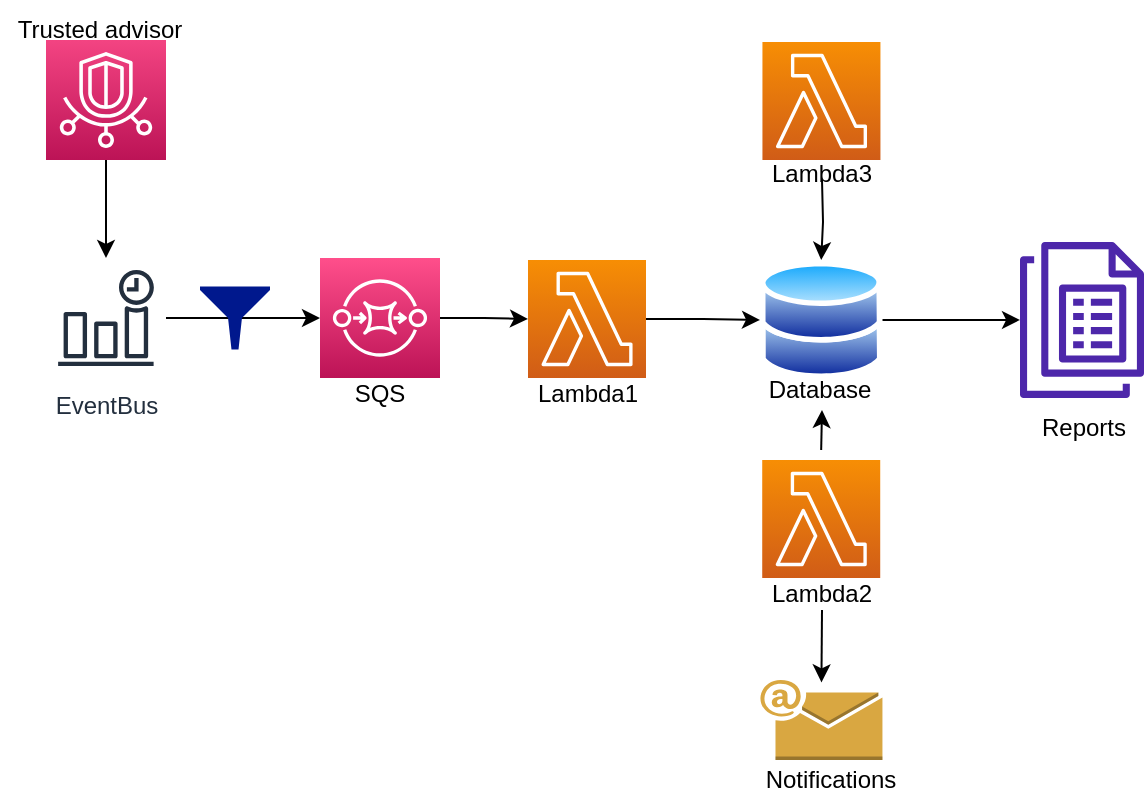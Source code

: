 <mxfile version="21.4.0" type="github">
  <diagram name="Page-1" id="t_iNMAhHm-LLwGjUOS0Z">
    <mxGraphModel dx="1418" dy="732" grid="1" gridSize="10" guides="1" tooltips="1" connect="1" arrows="1" fold="1" page="1" pageScale="1" pageWidth="827" pageHeight="1169" math="0" shadow="0">
      <root>
        <mxCell id="0" />
        <mxCell id="1" parent="0" />
        <mxCell id="zD13dyGdP_NljmLLcGju-31" style="edgeStyle=orthogonalEdgeStyle;rounded=0;orthogonalLoop=1;jettySize=auto;html=1;entryX=0;entryY=0.5;entryDx=0;entryDy=0;entryPerimeter=0;" edge="1" parent="1" source="zD13dyGdP_NljmLLcGju-1" target="zD13dyGdP_NljmLLcGju-2">
          <mxGeometry relative="1" as="geometry" />
        </mxCell>
        <mxCell id="zD13dyGdP_NljmLLcGju-1" value="EventBus" style="sketch=0;outlineConnect=0;fontColor=#232F3E;gradientColor=none;strokeColor=#232F3E;fillColor=#ffffff;dashed=0;verticalLabelPosition=bottom;verticalAlign=top;align=center;html=1;fontSize=12;fontStyle=0;aspect=fixed;shape=mxgraph.aws4.resourceIcon;resIcon=mxgraph.aws4.event_time_based;" vertex="1" parent="1">
          <mxGeometry x="143" y="209" width="60" height="60" as="geometry" />
        </mxCell>
        <mxCell id="zD13dyGdP_NljmLLcGju-11" style="edgeStyle=orthogonalEdgeStyle;rounded=0;orthogonalLoop=1;jettySize=auto;html=1;entryX=0;entryY=0.5;entryDx=0;entryDy=0;entryPerimeter=0;" edge="1" parent="1" source="zD13dyGdP_NljmLLcGju-2" target="zD13dyGdP_NljmLLcGju-3">
          <mxGeometry relative="1" as="geometry" />
        </mxCell>
        <mxCell id="zD13dyGdP_NljmLLcGju-2" value="" style="sketch=0;points=[[0,0,0],[0.25,0,0],[0.5,0,0],[0.75,0,0],[1,0,0],[0,1,0],[0.25,1,0],[0.5,1,0],[0.75,1,0],[1,1,0],[0,0.25,0],[0,0.5,0],[0,0.75,0],[1,0.25,0],[1,0.5,0],[1,0.75,0]];outlineConnect=0;fontColor=#232F3E;gradientColor=#FF4F8B;gradientDirection=north;fillColor=#BC1356;strokeColor=#ffffff;dashed=0;verticalLabelPosition=bottom;verticalAlign=top;align=center;html=1;fontSize=12;fontStyle=0;aspect=fixed;shape=mxgraph.aws4.resourceIcon;resIcon=mxgraph.aws4.sqs;" vertex="1" parent="1">
          <mxGeometry x="280" y="209" width="60" height="60" as="geometry" />
        </mxCell>
        <mxCell id="zD13dyGdP_NljmLLcGju-12" style="edgeStyle=orthogonalEdgeStyle;rounded=0;orthogonalLoop=1;jettySize=auto;html=1;entryX=0;entryY=0.5;entryDx=0;entryDy=0;" edge="1" parent="1" source="zD13dyGdP_NljmLLcGju-3" target="zD13dyGdP_NljmLLcGju-6">
          <mxGeometry relative="1" as="geometry" />
        </mxCell>
        <mxCell id="zD13dyGdP_NljmLLcGju-3" value="" style="sketch=0;points=[[0,0,0],[0.25,0,0],[0.5,0,0],[0.75,0,0],[1,0,0],[0,1,0],[0.25,1,0],[0.5,1,0],[0.75,1,0],[1,1,0],[0,0.25,0],[0,0.5,0],[0,0.75,0],[1,0.25,0],[1,0.5,0],[1,0.75,0]];outlineConnect=0;fontColor=#232F3E;gradientColor=#F78E04;gradientDirection=north;fillColor=#D05C17;strokeColor=#ffffff;dashed=0;verticalLabelPosition=bottom;verticalAlign=top;align=center;html=1;fontSize=12;fontStyle=0;aspect=fixed;shape=mxgraph.aws4.resourceIcon;resIcon=mxgraph.aws4.lambda;" vertex="1" parent="1">
          <mxGeometry x="384" y="210" width="59" height="59" as="geometry" />
        </mxCell>
        <mxCell id="zD13dyGdP_NljmLLcGju-14" style="edgeStyle=orthogonalEdgeStyle;rounded=0;orthogonalLoop=1;jettySize=auto;html=1;" edge="1" parent="1">
          <mxGeometry relative="1" as="geometry">
            <mxPoint x="530.583" y="305" as="sourcePoint" />
            <mxPoint x="531" y="285" as="targetPoint" />
          </mxGeometry>
        </mxCell>
        <mxCell id="zD13dyGdP_NljmLLcGju-15" style="edgeStyle=orthogonalEdgeStyle;rounded=0;orthogonalLoop=1;jettySize=auto;html=1;entryX=0.5;entryY=0.155;entryDx=0;entryDy=0;entryPerimeter=0;" edge="1" parent="1">
          <mxGeometry relative="1" as="geometry">
            <mxPoint x="531" y="385" as="sourcePoint" />
            <mxPoint x="530.72" y="421.2" as="targetPoint" />
          </mxGeometry>
        </mxCell>
        <mxCell id="zD13dyGdP_NljmLLcGju-4" value="" style="sketch=0;points=[[0,0,0],[0.25,0,0],[0.5,0,0],[0.75,0,0],[1,0,0],[0,1,0],[0.25,1,0],[0.5,1,0],[0.75,1,0],[1,1,0],[0,0.25,0],[0,0.5,0],[0,0.75,0],[1,0.25,0],[1,0.5,0],[1,0.75,0]];outlineConnect=0;fontColor=#232F3E;gradientColor=#F78E04;gradientDirection=north;fillColor=#D05C17;strokeColor=#ffffff;dashed=0;verticalLabelPosition=bottom;verticalAlign=top;align=center;html=1;fontSize=12;fontStyle=0;aspect=fixed;shape=mxgraph.aws4.resourceIcon;resIcon=mxgraph.aws4.lambda;" vertex="1" parent="1">
          <mxGeometry x="501.11" y="310" width="59" height="59" as="geometry" />
        </mxCell>
        <mxCell id="zD13dyGdP_NljmLLcGju-13" style="edgeStyle=orthogonalEdgeStyle;rounded=0;orthogonalLoop=1;jettySize=auto;html=1;" edge="1" parent="1" target="zD13dyGdP_NljmLLcGju-6">
          <mxGeometry relative="1" as="geometry">
            <mxPoint x="531" y="170" as="sourcePoint" />
          </mxGeometry>
        </mxCell>
        <mxCell id="zD13dyGdP_NljmLLcGju-5" value="" style="sketch=0;points=[[0,0,0],[0.25,0,0],[0.5,0,0],[0.75,0,0],[1,0,0],[0,1,0],[0.25,1,0],[0.5,1,0],[0.75,1,0],[1,1,0],[0,0.25,0],[0,0.5,0],[0,0.75,0],[1,0.25,0],[1,0.5,0],[1,0.75,0]];outlineConnect=0;fontColor=#232F3E;gradientColor=#F78E04;gradientDirection=north;fillColor=#D05C17;strokeColor=#ffffff;dashed=0;verticalLabelPosition=bottom;verticalAlign=top;align=center;html=1;fontSize=12;fontStyle=0;aspect=fixed;shape=mxgraph.aws4.resourceIcon;resIcon=mxgraph.aws4.lambda;" vertex="1" parent="1">
          <mxGeometry x="501.22" y="101" width="59" height="59" as="geometry" />
        </mxCell>
        <mxCell id="zD13dyGdP_NljmLLcGju-17" style="edgeStyle=orthogonalEdgeStyle;rounded=0;orthogonalLoop=1;jettySize=auto;html=1;" edge="1" parent="1" source="zD13dyGdP_NljmLLcGju-6" target="zD13dyGdP_NljmLLcGju-16">
          <mxGeometry relative="1" as="geometry" />
        </mxCell>
        <mxCell id="zD13dyGdP_NljmLLcGju-6" value="" style="image;aspect=fixed;perimeter=ellipsePerimeter;html=1;align=center;shadow=0;dashed=0;spacingTop=3;image=img/lib/active_directory/databases.svg;" vertex="1" parent="1">
          <mxGeometry x="500" y="210" width="61.22" height="60" as="geometry" />
        </mxCell>
        <mxCell id="zD13dyGdP_NljmLLcGju-7" value="" style="outlineConnect=0;dashed=0;verticalLabelPosition=bottom;verticalAlign=top;align=center;html=1;shape=mxgraph.aws3.email;fillColor=#D9A741;gradientColor=none;" vertex="1" parent="1">
          <mxGeometry x="500.22" y="420" width="61" height="40" as="geometry" />
        </mxCell>
        <mxCell id="zD13dyGdP_NljmLLcGju-9" style="edgeStyle=orthogonalEdgeStyle;rounded=0;orthogonalLoop=1;jettySize=auto;html=1;" edge="1" parent="1" source="zD13dyGdP_NljmLLcGju-8" target="zD13dyGdP_NljmLLcGju-1">
          <mxGeometry relative="1" as="geometry" />
        </mxCell>
        <mxCell id="zD13dyGdP_NljmLLcGju-8" value="" style="sketch=0;points=[[0,0,0],[0.25,0,0],[0.5,0,0],[0.75,0,0],[1,0,0],[0,1,0],[0.25,1,0],[0.5,1,0],[0.75,1,0],[1,1,0],[0,0.25,0],[0,0.5,0],[0,0.75,0],[1,0.25,0],[1,0.5,0],[1,0.75,0]];points=[[0,0,0],[0.25,0,0],[0.5,0,0],[0.75,0,0],[1,0,0],[0,1,0],[0.25,1,0],[0.5,1,0],[0.75,1,0],[1,1,0],[0,0.25,0],[0,0.5,0],[0,0.75,0],[1,0.25,0],[1,0.5,0],[1,0.75,0]];outlineConnect=0;fontColor=#232F3E;gradientColor=#F34482;gradientDirection=north;fillColor=#BC1356;strokeColor=#ffffff;dashed=0;verticalLabelPosition=bottom;verticalAlign=top;align=center;html=1;fontSize=12;fontStyle=0;aspect=fixed;shape=mxgraph.aws4.resourceIcon;resIcon=mxgraph.aws4.trusted_advisor;" vertex="1" parent="1">
          <mxGeometry x="143" y="100" width="60" height="60" as="geometry" />
        </mxCell>
        <mxCell id="zD13dyGdP_NljmLLcGju-16" value="" style="sketch=0;outlineConnect=0;fontColor=#232F3E;gradientColor=none;fillColor=#4D27AA;strokeColor=none;dashed=0;verticalLabelPosition=bottom;verticalAlign=top;align=center;html=1;fontSize=12;fontStyle=0;aspect=fixed;pointerEvents=1;shape=mxgraph.aws4.quicksight_paginated_reports;" vertex="1" parent="1">
          <mxGeometry x="630" y="201" width="62" height="78" as="geometry" />
        </mxCell>
        <mxCell id="zD13dyGdP_NljmLLcGju-18" value="Lambda1" style="text;strokeColor=none;align=center;fillColor=none;html=1;verticalAlign=middle;whiteSpace=wrap;rounded=0;" vertex="1" parent="1">
          <mxGeometry x="384" y="262" width="60" height="30" as="geometry" />
        </mxCell>
        <mxCell id="zD13dyGdP_NljmLLcGju-19" value="Lambda2" style="text;strokeColor=none;align=center;fillColor=none;html=1;verticalAlign=middle;whiteSpace=wrap;rounded=0;" vertex="1" parent="1">
          <mxGeometry x="501.22" y="362" width="60" height="30" as="geometry" />
        </mxCell>
        <mxCell id="zD13dyGdP_NljmLLcGju-23" value="Lambda3" style="text;strokeColor=none;align=center;fillColor=none;html=1;verticalAlign=middle;whiteSpace=wrap;rounded=0;" vertex="1" parent="1">
          <mxGeometry x="501.22" y="152" width="60" height="30" as="geometry" />
        </mxCell>
        <mxCell id="zD13dyGdP_NljmLLcGju-24" value="Trusted advisor" style="text;strokeColor=none;align=center;fillColor=none;html=1;verticalAlign=middle;whiteSpace=wrap;rounded=0;" vertex="1" parent="1">
          <mxGeometry x="120" y="80" width="100" height="30" as="geometry" />
        </mxCell>
        <mxCell id="zD13dyGdP_NljmLLcGju-25" value="SQS" style="text;strokeColor=none;align=center;fillColor=none;html=1;verticalAlign=middle;whiteSpace=wrap;rounded=0;" vertex="1" parent="1">
          <mxGeometry x="280" y="262" width="60" height="30" as="geometry" />
        </mxCell>
        <mxCell id="zD13dyGdP_NljmLLcGju-26" value="Reports" style="text;strokeColor=none;align=center;fillColor=none;html=1;verticalAlign=middle;whiteSpace=wrap;rounded=0;" vertex="1" parent="1">
          <mxGeometry x="632" y="279" width="60" height="30" as="geometry" />
        </mxCell>
        <mxCell id="zD13dyGdP_NljmLLcGju-27" value="Notifications" style="text;strokeColor=none;align=center;fillColor=none;html=1;verticalAlign=middle;whiteSpace=wrap;rounded=0;" vertex="1" parent="1">
          <mxGeometry x="486.22" y="455" width="98.78" height="30" as="geometry" />
        </mxCell>
        <mxCell id="zD13dyGdP_NljmLLcGju-29" value="" style="sketch=0;aspect=fixed;pointerEvents=1;shadow=0;dashed=0;html=1;strokeColor=none;labelPosition=center;verticalLabelPosition=bottom;verticalAlign=top;align=center;fillColor=#00188D;shape=mxgraph.mscae.enterprise.filter" vertex="1" parent="1">
          <mxGeometry x="220" y="223.25" width="35" height="31.5" as="geometry" />
        </mxCell>
        <mxCell id="zD13dyGdP_NljmLLcGju-32" value="Database" style="text;strokeColor=none;align=center;fillColor=none;html=1;verticalAlign=middle;whiteSpace=wrap;rounded=0;" vertex="1" parent="1">
          <mxGeometry x="500" y="259.75" width="60" height="30" as="geometry" />
        </mxCell>
      </root>
    </mxGraphModel>
  </diagram>
</mxfile>
